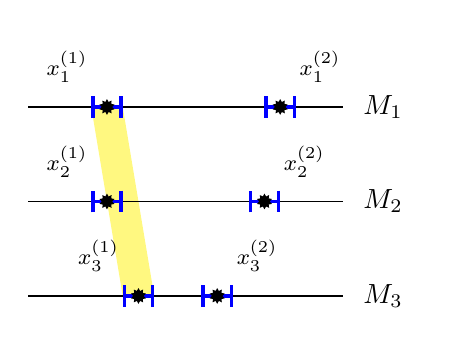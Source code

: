 \begin{tikzpicture}[scale=.4,every node/.style={minimum size=1cm},on grid,every
  text node part/.style={align=center}, declare function={ track(\x) =
    1.+3.0/7.5*\x; trackb(\x) = 1.9+.4/1.5*(\x-2.25); }]
  
  \def \a {2.5}
  \def \b {8}

  \begin{scope}

    \fill[yellow!50!white] (2,6) -- (3,0) -- (4,0) -- (3,6);
    
    \def \y {6}
    \draw (0,\y) -- (10,\y) node[right] {$M_1$};
    \draw[blue,very thick,|-|] ({2.5-.5},\y) -- ({2.5+.5},\y);
    \node[fill,star,star points=10,scale=0.2] (x11) at (2.5,\y) {} node[above left] at
    (x11) {\footnotesize $x_1^{(1)}$};
    \draw[blue,very thick,|-|] ({8-.5},\y) -- ({8+.5},\y);
    \node[fill,star,star points=10,scale=0.2] (x12) at (8,\y) {} node[above right] at
    (x12) {\footnotesize $x_1^{(2)}$};

    \def \y {3}
    \draw (0,\y) -- (10,\y) node[right] {$M_2$};
    \draw[blue,very thick,|-|] ({2.5-.5},\y) -- ({2.5+.5},\y);
    \node[fill,star,star points=10,scale=0.2] (x21) at (2.5,\y) {} node[above left] at
    (x21) {\footnotesize $x_2^{(1)}$};
    \draw[blue,very thick,|-|] ({7.5-.5},\y) -- ({7.5+.5},\y);
    \node[fill,star,star points=10,scale=0.2] (x22) at (7.5,\y) {} node[above right] at
    (x22) {\footnotesize $x_2^{(2)}$};

    \def \y {0}
    \draw (0,\y) -- (10,\y) node[right] {$M_3$};
    \draw[blue,very thick,|-|] ({3.5-.5},\y) -- ({3.5+.5},\y);
    \node[fill,star,star points=10,scale=0.2] (x31) at (3.5,\y) {} node[above left] at
    (x31) {\footnotesize $x_3^{(1)}$};
    \draw[blue,very thick,|-|] ({6-.5},\y) -- ({6+.5},\y);
    \node[fill,star,star points=10,scale=0.2] (x32) at (6,\y) {} node[above right] at
    (x32) {\footnotesize $x_3^{(2)}$};
    

  \end{scope}


\end{tikzpicture}
